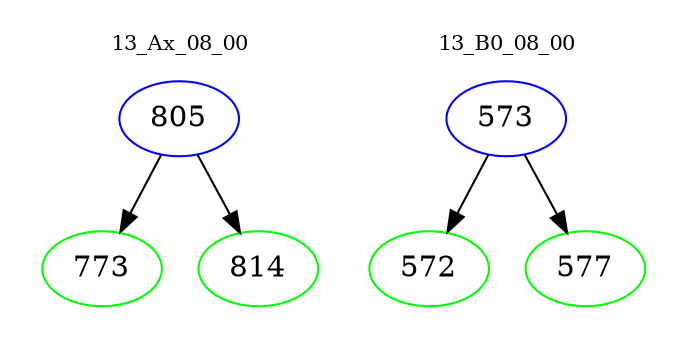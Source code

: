 digraph{
subgraph cluster_0 {
color = white
label = "13_Ax_08_00";
fontsize=10;
T0_805 [label="805", color="blue"]
T0_805 -> T0_773 [color="black"]
T0_773 [label="773", color="green"]
T0_805 -> T0_814 [color="black"]
T0_814 [label="814", color="green"]
}
subgraph cluster_1 {
color = white
label = "13_B0_08_00";
fontsize=10;
T1_573 [label="573", color="blue"]
T1_573 -> T1_572 [color="black"]
T1_572 [label="572", color="green"]
T1_573 -> T1_577 [color="black"]
T1_577 [label="577", color="green"]
}
}
